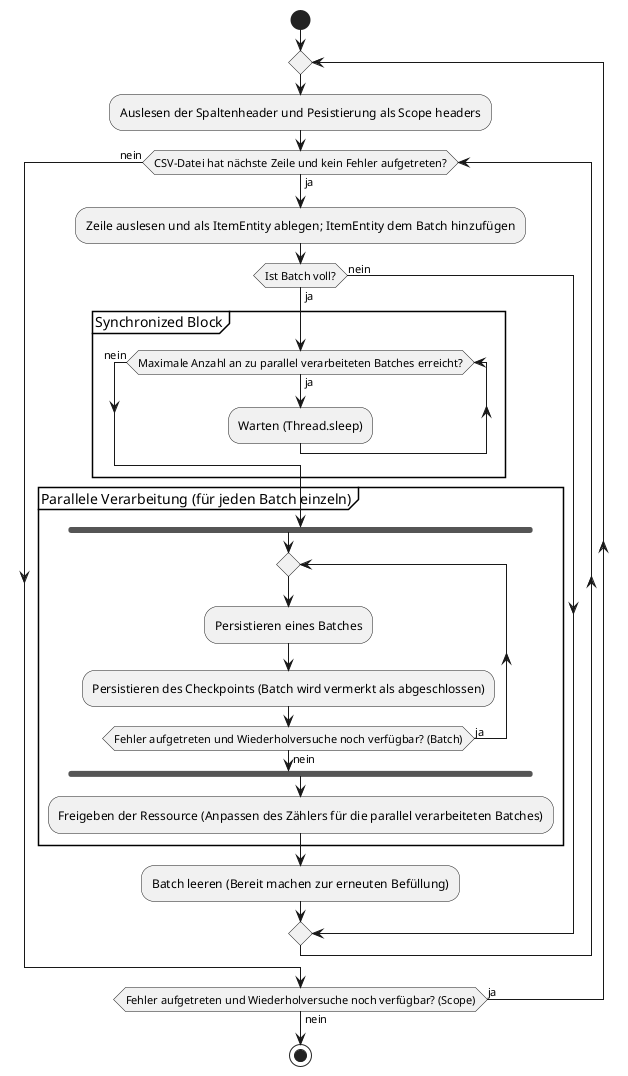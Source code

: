 @startuml
start

repeat
    :Auslesen der Spaltenheader und Pesistierung als Scope headers;

    while (CSV-Datei hat nächste Zeile und kein Fehler aufgetreten?) is (ja)
        :Zeile auslesen und als ItemEntity ablegen; ItemEntity dem Batch hinzufügen;
        if (Ist Batch voll?) is (ja) then
             group Synchronized Block
                while (Maximale Anzahl an zu parallel verarbeiteten Batches erreicht?) is (ja)
                    :Warten (Thread.sleep);
                endwhile (nein)
            end group
            group Parallele Verarbeitung (für jeden Batch einzeln)
                fork
                    repeat
                        :Persistieren eines Batches;
                        :Persistieren des Checkpoints (Batch wird vermerkt als abgeschlossen);
                    repeat while (Fehler aufgetreten und Wiederholversuche noch verfügbar? (Batch)) is (ja) not (nein)
                end fork
                :Freigeben der Ressource (Anpassen des Zählers für die parallel verarbeiteten Batches);
            end group
            :Batch leeren (Bereit machen zur erneuten Befüllung);
        else (nein)
        endif
    endwhile (nein)
repeat while (Fehler aufgetreten und Wiederholversuche noch verfügbar? (Scope)) is (ja) not (nein)



stop
@enduml
